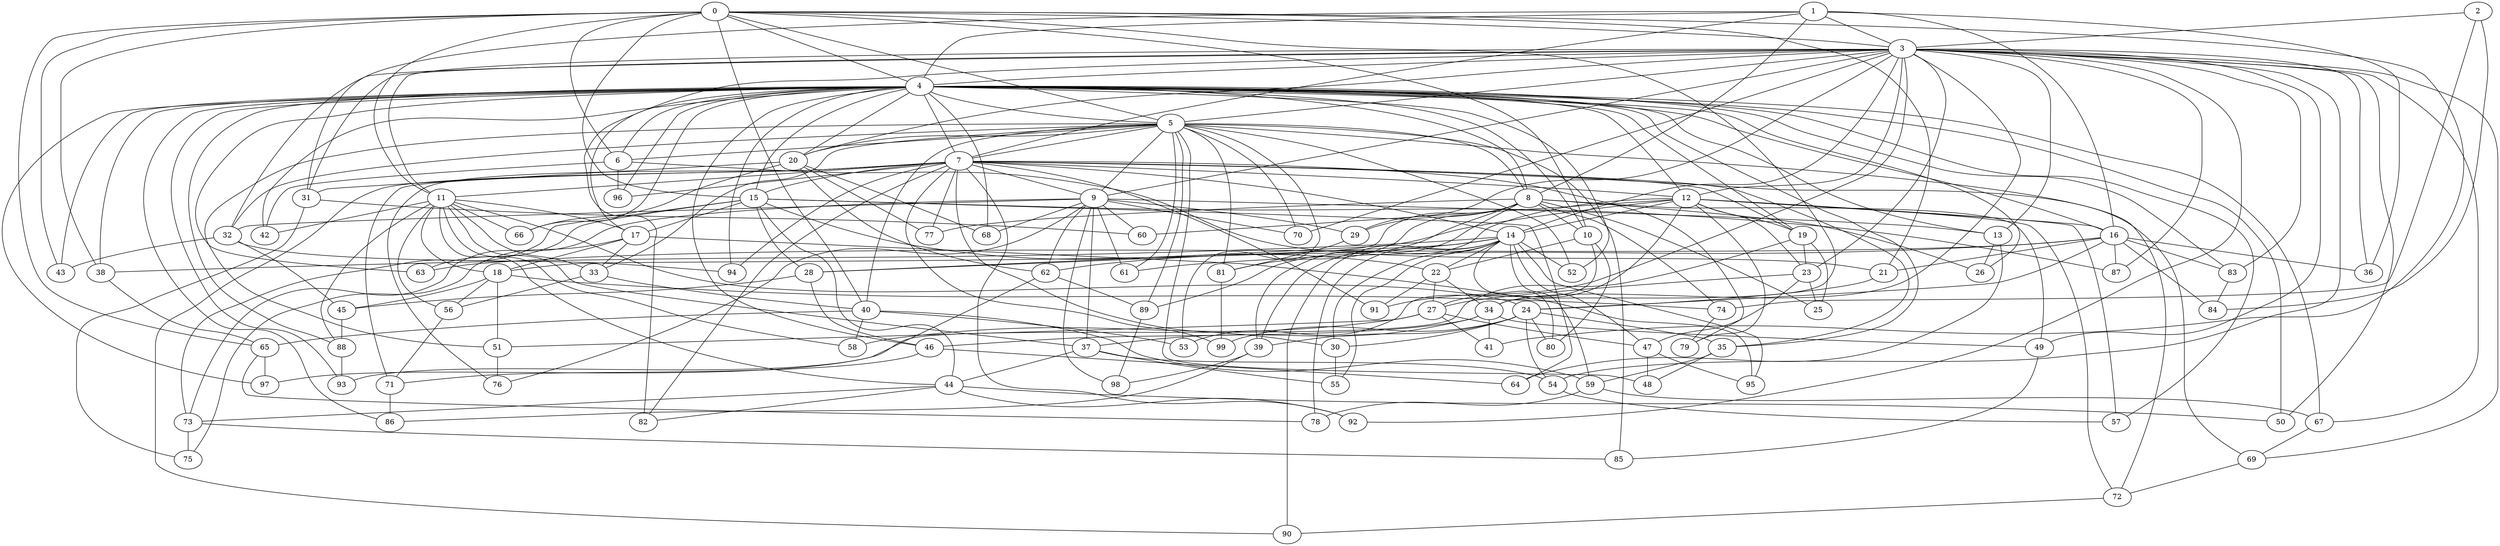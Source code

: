 strict graph "barabasi_albert_graph(100,3)" {
0;
1;
2;
3;
4;
5;
6;
7;
8;
9;
10;
11;
12;
13;
14;
15;
16;
17;
18;
19;
20;
21;
22;
23;
24;
25;
26;
27;
28;
29;
30;
31;
32;
33;
34;
35;
36;
37;
38;
39;
40;
41;
42;
43;
44;
45;
46;
47;
48;
49;
50;
51;
52;
53;
54;
55;
56;
57;
58;
59;
60;
61;
62;
63;
64;
65;
66;
67;
68;
69;
70;
71;
72;
73;
74;
75;
76;
77;
78;
79;
80;
81;
82;
83;
84;
85;
86;
87;
88;
89;
90;
91;
92;
93;
94;
95;
96;
97;
98;
99;
0 -- 65  [is_available=True, prob="0.170266897914"];
0 -- 34  [is_available=True, prob="0.552765833102"];
0 -- 3  [is_available=True, prob="1.0"];
0 -- 4  [is_available=True, prob="0.607309475761"];
0 -- 5  [is_available=True, prob="0.600947599885"];
0 -- 6  [is_available=True, prob="0.725339311825"];
0 -- 40  [is_available=True, prob="0.253421638181"];
0 -- 41  [is_available=True, prob="0.596842115187"];
0 -- 10  [is_available=True, prob="0.928858496865"];
0 -- 11  [is_available=True, prob="0.614410069243"];
0 -- 15  [is_available=True, prob="0.607154342749"];
0 -- 43  [is_available=True, prob="1.0"];
0 -- 21  [is_available=True, prob="1.0"];
0 -- 38  [is_available=True, prob="0.804575559307"];
1 -- 3  [is_available=True, prob="1.0"];
1 -- 4  [is_available=True, prob="1.0"];
1 -- 7  [is_available=True, prob="0.272715827506"];
1 -- 8  [is_available=True, prob="0.277341457037"];
1 -- 16  [is_available=True, prob="0.308577624944"];
1 -- 36  [is_available=True, prob="0.43414862621"];
1 -- 31  [is_available=True, prob="0.692036896395"];
2 -- 74  [is_available=True, prob="1.0"];
2 -- 3  [is_available=True, prob="0.57625230589"];
2 -- 84  [is_available=True, prob="0.185738180604"];
3 -- 4  [is_available=True, prob="1.0"];
3 -- 5  [is_available=True, prob="0.510766749438"];
3 -- 9  [is_available=True, prob="1.0"];
3 -- 11  [is_available=True, prob="1.0"];
3 -- 12  [is_available=True, prob="0.905716437597"];
3 -- 13  [is_available=True, prob="0.230108051854"];
3 -- 14  [is_available=True, prob="1.0"];
3 -- 20  [is_available=True, prob="1.0"];
3 -- 23  [is_available=True, prob="1.0"];
3 -- 29  [is_available=True, prob="1.0"];
3 -- 31  [is_available=True, prob="0.784723111002"];
3 -- 32  [is_available=True, prob="1.0"];
3 -- 34  [is_available=True, prob="0.105399534257"];
3 -- 36  [is_available=True, prob="0.53054358436"];
3 -- 49  [is_available=True, prob="0.266861668946"];
3 -- 50  [is_available=True, prob="0.126922713634"];
3 -- 54  [is_available=True, prob="1.0"];
3 -- 67  [is_available=True, prob="0.20065102779"];
3 -- 69  [is_available=True, prob="0.834287015262"];
3 -- 70  [is_available=True, prob="0.922296167826"];
3 -- 82  [is_available=True, prob="0.96661738235"];
3 -- 83  [is_available=True, prob="1.0"];
3 -- 87  [is_available=True, prob="1.0"];
3 -- 91  [is_available=True, prob="0.805321383945"];
3 -- 92  [is_available=True, prob="0.392760449212"];
4 -- 5  [is_available=True, prob="0.366274769357"];
4 -- 6  [is_available=True, prob="1.0"];
4 -- 7  [is_available=True, prob="0.985564750419"];
4 -- 8  [is_available=True, prob="1.0"];
4 -- 10  [is_available=True, prob="0.636918115961"];
4 -- 12  [is_available=True, prob="0.905731140293"];
4 -- 13  [is_available=True, prob="0.543602208273"];
4 -- 15  [is_available=True, prob="0.573823663995"];
4 -- 16  [is_available=True, prob="0.411801003409"];
4 -- 17  [is_available=True, prob="0.335177315768"];
4 -- 19  [is_available=True, prob="0.70166462157"];
4 -- 20  [is_available=True, prob="0.670823317547"];
4 -- 26  [is_available=True, prob="0.759390333792"];
4 -- 35  [is_available=True, prob="1.0"];
4 -- 38  [is_available=True, prob="1.0"];
4 -- 42  [is_available=True, prob="0.88083987853"];
4 -- 43  [is_available=True, prob="0.886321252601"];
4 -- 46  [is_available=True, prob="1.0"];
4 -- 50  [is_available=True, prob="1.0"];
4 -- 52  [is_available=True, prob="0.213383121369"];
4 -- 57  [is_available=True, prob="1.0"];
4 -- 63  [is_available=True, prob="0.681715942742"];
4 -- 66  [is_available=True, prob="0.744657812276"];
4 -- 67  [is_available=True, prob="0.980553616666"];
4 -- 68  [is_available=True, prob="1.0"];
4 -- 83  [is_available=True, prob="0.996761810888"];
4 -- 86  [is_available=True, prob="0.132748625947"];
4 -- 88  [is_available=True, prob="0.904813920156"];
4 -- 93  [is_available=True, prob="0.0878057000034"];
4 -- 94  [is_available=True, prob="1.0"];
4 -- 96  [is_available=True, prob="1.0"];
4 -- 97  [is_available=True, prob="0.468305091877"];
5 -- 32  [is_available=True, prob="0.609364914918"];
5 -- 33  [is_available=True, prob="0.0978487155046"];
5 -- 6  [is_available=True, prob="1.0"];
5 -- 7  [is_available=True, prob="0.30617240774"];
5 -- 8  [is_available=True, prob="0.484791541916"];
5 -- 9  [is_available=True, prob="0.367653814492"];
5 -- 48  [is_available=True, prob="0.0289641231267"];
5 -- 40  [is_available=True, prob="0.299888934766"];
5 -- 51  [is_available=True, prob="0.473425770522"];
5 -- 20  [is_available=True, prob="1.0"];
5 -- 53  [is_available=True, prob="0.62283865987"];
5 -- 89  [is_available=True, prob="1.0"];
5 -- 72  [is_available=True, prob="0.373032277095"];
5 -- 52  [is_available=True, prob="0.524255691674"];
5 -- 70  [is_available=True, prob="0.639929864588"];
5 -- 61  [is_available=True, prob="0.406592153586"];
5 -- 85  [is_available=True, prob="0.391047232093"];
5 -- 81  [is_available=True, prob="0.978454235978"];
6 -- 96  [is_available=True, prob="0.726688648058"];
6 -- 42  [is_available=True, prob="1.0"];
6 -- 21  [is_available=True, prob="0.248502114786"];
7 -- 9  [is_available=True, prob="1.0"];
7 -- 11  [is_available=True, prob="1.0"];
7 -- 12  [is_available=True, prob="1.0"];
7 -- 14  [is_available=True, prob="0.749707489757"];
7 -- 15  [is_available=True, prob="0.748065928408"];
7 -- 19  [is_available=True, prob="0.213946442883"];
7 -- 30  [is_available=True, prob="0.547476632484"];
7 -- 35  [is_available=True, prob="0.389152007303"];
7 -- 69  [is_available=True, prob="0.815651293669"];
7 -- 71  [is_available=True, prob="0.922855995398"];
7 -- 76  [is_available=True, prob="1.0"];
7 -- 77  [is_available=True, prob="0.576900853825"];
7 -- 79  [is_available=True, prob="0.510159523963"];
7 -- 82  [is_available=True, prob="1.0"];
7 -- 90  [is_available=True, prob="0.724402669284"];
7 -- 91  [is_available=True, prob="0.806387916983"];
7 -- 92  [is_available=True, prob="0.998120545114"];
7 -- 94  [is_available=True, prob="0.189054859429"];
7 -- 96  [is_available=True, prob="0.0819815546545"];
7 -- 99  [is_available=True, prob="1.0"];
8 -- 81  [is_available=True, prob="0.135889391299"];
8 -- 39  [is_available=True, prob="1.0"];
8 -- 10  [is_available=True, prob="0.704243432048"];
8 -- 77  [is_available=True, prob="0.15471949399"];
8 -- 49  [is_available=True, prob="0.414022051942"];
8 -- 18  [is_available=True, prob="0.00245851336263"];
8 -- 74  [is_available=True, prob="1.0"];
8 -- 89  [is_available=True, prob="0.891324010331"];
8 -- 25  [is_available=True, prob="0.897564822499"];
8 -- 26  [is_available=True, prob="1.0"];
8 -- 29  [is_available=True, prob="0.370619284472"];
9 -- 32  [is_available=True, prob="0.31252526912"];
9 -- 98  [is_available=True, prob="0.0257348046463"];
9 -- 68  [is_available=True, prob="0.0617291990365"];
9 -- 70  [is_available=True, prob="0.560434972891"];
9 -- 73  [is_available=True, prob="0.744843749894"];
9 -- 76  [is_available=True, prob="0.397081469695"];
9 -- 13  [is_available=True, prob="0.29690768225"];
9 -- 61  [is_available=True, prob="0.637617456834"];
9 -- 60  [is_available=True, prob="0.742553921623"];
9 -- 29  [is_available=True, prob="1.0"];
9 -- 62  [is_available=True, prob="1.0"];
9 -- 37  [is_available=True, prob="1.0"];
10 -- 80  [is_available=True, prob="0.89438423889"];
10 -- 53  [is_available=True, prob="1.0"];
10 -- 22  [is_available=True, prob="0.649592581206"];
11 -- 33  [is_available=True, prob="0.676874829449"];
11 -- 66  [is_available=True, prob="0.150937080738"];
11 -- 37  [is_available=True, prob="0.893652268991"];
11 -- 42  [is_available=True, prob="1.0"];
11 -- 44  [is_available=True, prob="1.0"];
11 -- 17  [is_available=True, prob="1.0"];
11 -- 18  [is_available=True, prob="1.0"];
11 -- 56  [is_available=True, prob="0.193060356685"];
11 -- 24  [is_available=True, prob="0.830112342429"];
11 -- 88  [is_available=True, prob="0.206046961044"];
11 -- 58  [is_available=True, prob="1.0"];
12 -- 72  [is_available=True, prob="1.0"];
12 -- 60  [is_available=True, prob="0.22181804538"];
12 -- 39  [is_available=True, prob="0.197196484228"];
12 -- 14  [is_available=True, prob="0.0446649011915"];
12 -- 79  [is_available=True, prob="0.181255167332"];
12 -- 16  [is_available=True, prob="0.82079056702"];
12 -- 19  [is_available=True, prob="0.790932834741"];
12 -- 23  [is_available=True, prob="1.0"];
12 -- 57  [is_available=True, prob="0.492210168272"];
12 -- 27  [is_available=True, prob="0.488142424005"];
12 -- 28  [is_available=True, prob="1.0"];
13 -- 64  [is_available=True, prob="1.0"];
13 -- 26  [is_available=True, prob="0.854054155068"];
14 -- 38  [is_available=True, prob="0.772720493338"];
14 -- 78  [is_available=True, prob="0.785662253039"];
14 -- 47  [is_available=True, prob="0.646142539982"];
14 -- 80  [is_available=True, prob="0.484291214893"];
14 -- 52  [is_available=True, prob="0.682493597801"];
14 -- 62  [is_available=True, prob="0.137793956374"];
14 -- 22  [is_available=True, prob="0.615469362052"];
14 -- 55  [is_available=True, prob="0.339236156553"];
14 -- 90  [is_available=True, prob="0.218262931612"];
14 -- 59  [is_available=True, prob="0.705149905657"];
14 -- 28  [is_available=True, prob="1.0"];
14 -- 30  [is_available=True, prob="0.525922356334"];
14 -- 95  [is_available=True, prob="0.944373694667"];
15 -- 64  [is_available=True, prob="1.0"];
15 -- 73  [is_available=True, prob="0.790667400151"];
15 -- 44  [is_available=True, prob="1.0"];
15 -- 17  [is_available=True, prob="0.22422950088"];
15 -- 22  [is_available=True, prob="1.0"];
15 -- 87  [is_available=True, prob="1.0"];
15 -- 28  [is_available=True, prob="0.941325340002"];
15 -- 63  [is_available=True, prob="0.702219967517"];
16 -- 83  [is_available=True, prob="1.0"];
16 -- 84  [is_available=True, prob="0.698718131758"];
16 -- 21  [is_available=True, prob="0.060192525427"];
16 -- 87  [is_available=True, prob="0.961857936897"];
16 -- 24  [is_available=True, prob="1.0"];
16 -- 36  [is_available=True, prob="0.722595318034"];
16 -- 61  [is_available=True, prob="0.674454114268"];
16 -- 63  [is_available=True, prob="0.604265632625"];
17 -- 33  [is_available=True, prob="1.0"];
17 -- 75  [is_available=True, prob="0.365426207573"];
17 -- 18  [is_available=True, prob="1.0"];
17 -- 95  [is_available=True, prob="1.0"];
18 -- 74  [is_available=True, prob="0.894793063752"];
18 -- 45  [is_available=True, prob="0.330991264736"];
18 -- 51  [is_available=True, prob="0.260458722015"];
18 -- 56  [is_available=True, prob="0.214614092202"];
19 -- 97  [is_available=True, prob="1.0"];
19 -- 23  [is_available=True, prob="0.585286718166"];
19 -- 25  [is_available=True, prob="1.0"];
20 -- 66  [is_available=True, prob="0.969424109951"];
20 -- 77  [is_available=True, prob="0.131157665478"];
20 -- 68  [is_available=True, prob="0.396598647701"];
20 -- 62  [is_available=True, prob="1.0"];
20 -- 31  [is_available=True, prob="0.741479980759"];
21 -- 24  [is_available=True, prob="0.0783456543147"];
22 -- 34  [is_available=True, prob="0.526758284127"];
22 -- 27  [is_available=True, prob="0.725354248152"];
22 -- 91  [is_available=True, prob="0.262108786541"];
23 -- 47  [is_available=True, prob="0.490478899735"];
23 -- 25  [is_available=True, prob="0.340898345737"];
23 -- 27  [is_available=True, prob="0.383656775799"];
24 -- 80  [is_available=True, prob="0.805059493315"];
24 -- 35  [is_available=True, prob="1.0"];
24 -- 39  [is_available=True, prob="0.165934938812"];
24 -- 99  [is_available=True, prob="0.57899652946"];
24 -- 54  [is_available=True, prob="1.0"];
24 -- 30  [is_available=True, prob="0.552008533419"];
27 -- 41  [is_available=True, prob="0.673273843156"];
27 -- 47  [is_available=True, prob="0.0967937398324"];
27 -- 51  [is_available=True, prob="0.755432290503"];
27 -- 58  [is_available=True, prob="0.988066123142"];
28 -- 46  [is_available=True, prob="0.671130361096"];
28 -- 45  [is_available=True, prob="0.423332267153"];
29 -- 81  [is_available=True, prob="0.704686413596"];
30 -- 55  [is_available=True, prob="0.540278745268"];
31 -- 75  [is_available=True, prob="1.0"];
31 -- 60  [is_available=True, prob="1.0"];
32 -- 43  [is_available=True, prob="0.396127035704"];
32 -- 45  [is_available=True, prob="0.643922142697"];
32 -- 94  [is_available=True, prob="0.958104030105"];
33 -- 40  [is_available=True, prob="0.951980604667"];
33 -- 56  [is_available=True, prob="0.341310242003"];
34 -- 37  [is_available=True, prob="0.410458087531"];
34 -- 41  [is_available=True, prob="0.104739891639"];
34 -- 46  [is_available=True, prob="0.924776525903"];
34 -- 49  [is_available=True, prob="1.0"];
35 -- 48  [is_available=True, prob="1.0"];
35 -- 59  [is_available=True, prob="1.0"];
37 -- 44  [is_available=True, prob="0.635532895258"];
37 -- 54  [is_available=True, prob="1.0"];
37 -- 55  [is_available=True, prob="1.0"];
38 -- 65  [is_available=True, prob="0.0755868867412"];
39 -- 98  [is_available=True, prob="0.0996922125435"];
39 -- 86  [is_available=True, prob="1.0"];
40 -- 65  [is_available=True, prob="1.0"];
40 -- 53  [is_available=True, prob="0.0366622493772"];
40 -- 58  [is_available=True, prob="0.893133575444"];
40 -- 59  [is_available=True, prob="0.166383605764"];
44 -- 73  [is_available=True, prob="1.0"];
44 -- 82  [is_available=True, prob="1.0"];
44 -- 50  [is_available=True, prob="0.806289006023"];
44 -- 92  [is_available=True, prob="1.0"];
45 -- 88  [is_available=True, prob="0.0977212962099"];
46 -- 64  [is_available=True, prob="0.680645578579"];
46 -- 71  [is_available=True, prob="0.296494938692"];
47 -- 48  [is_available=True, prob="0.30548402079"];
47 -- 95  [is_available=True, prob="1.0"];
49 -- 85  [is_available=True, prob="0.068847202103"];
51 -- 76  [is_available=True, prob="0.885739739889"];
54 -- 57  [is_available=True, prob="0.806855696634"];
56 -- 71  [is_available=True, prob="0.135231719044"];
59 -- 67  [is_available=True, prob="0.12521989532"];
59 -- 78  [is_available=True, prob="0.925753871075"];
62 -- 93  [is_available=True, prob="0.362468659116"];
62 -- 89  [is_available=True, prob="0.13538281925"];
65 -- 78  [is_available=True, prob="0.903323290845"];
65 -- 97  [is_available=True, prob="0.436013121679"];
67 -- 69  [is_available=True, prob="0.0526962414616"];
69 -- 72  [is_available=True, prob="0.0887731245468"];
71 -- 86  [is_available=True, prob="1.0"];
72 -- 90  [is_available=True, prob="1.0"];
73 -- 75  [is_available=True, prob="0.926394400874"];
73 -- 85  [is_available=True, prob="0.757090604757"];
74 -- 79  [is_available=True, prob="0.389667694393"];
81 -- 99  [is_available=True, prob="0.452573185702"];
83 -- 84  [is_available=True, prob="0.690789804951"];
88 -- 93  [is_available=True, prob="0.860806597652"];
89 -- 98  [is_available=True, prob="0.789658033137"];
}
